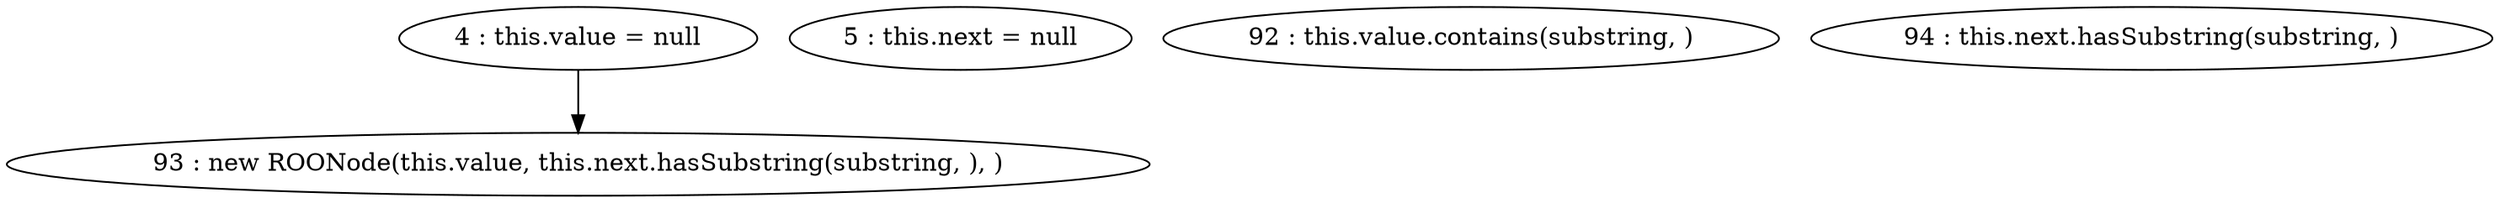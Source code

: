 digraph G {
"4 : this.value = null"
"4 : this.value = null" -> "93 : new ROONode(this.value, this.next.hasSubstring(substring, ), )"
"5 : this.next = null"
"92 : this.value.contains(substring, )"
"93 : new ROONode(this.value, this.next.hasSubstring(substring, ), )"
"94 : this.next.hasSubstring(substring, )"
}